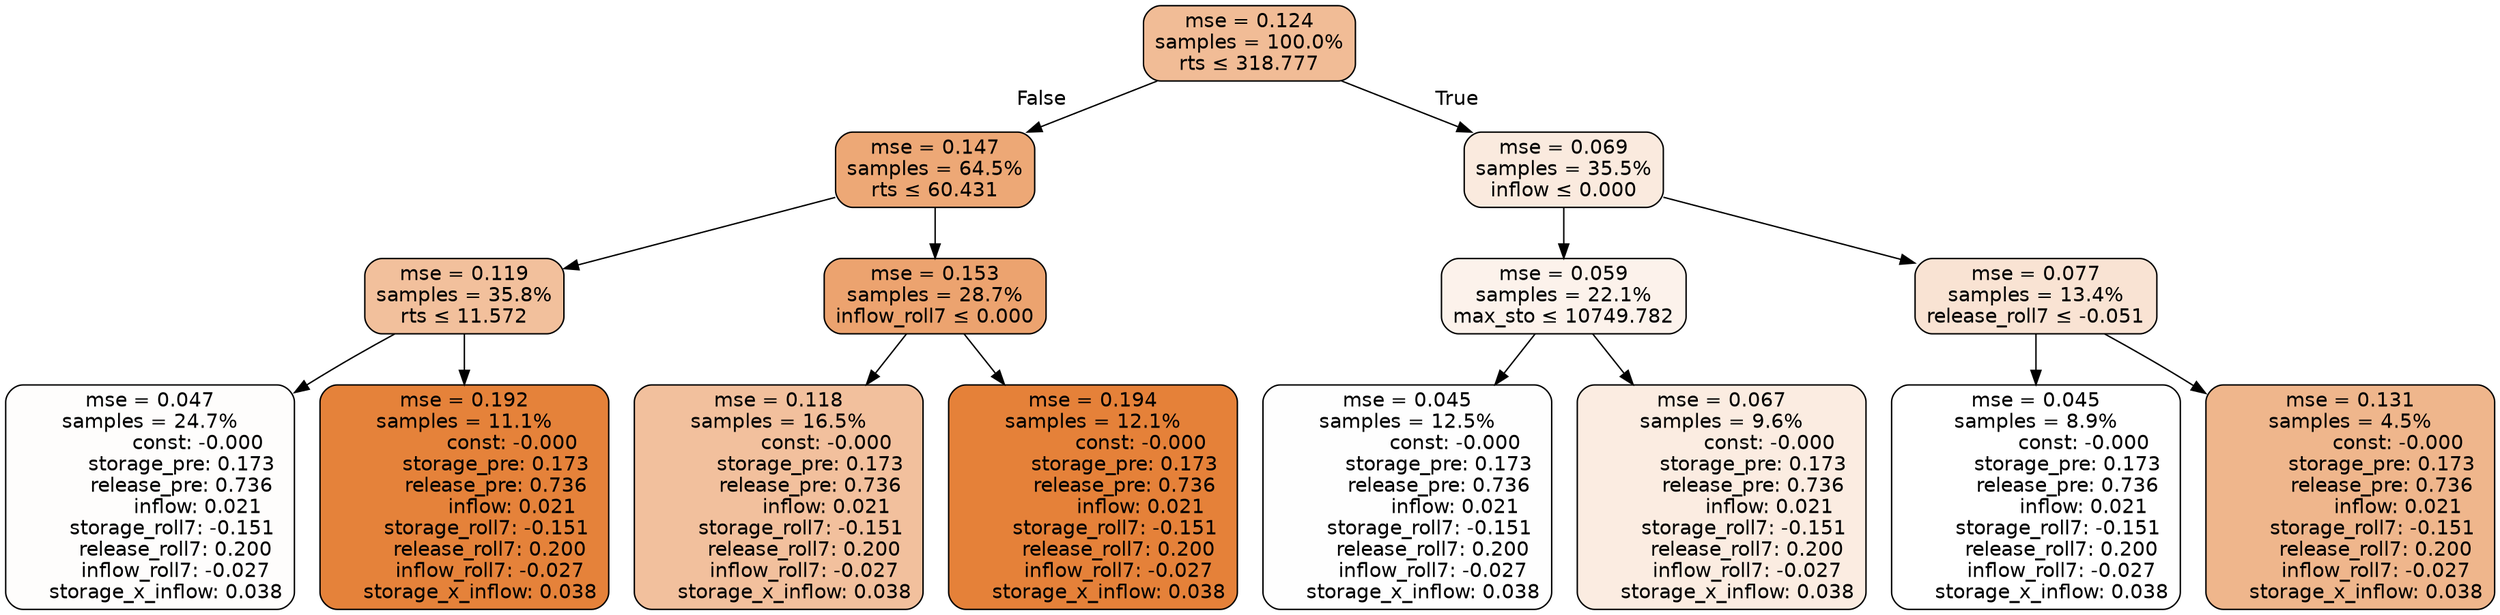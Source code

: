 digraph tree {
node [shape=rectangle, style="filled, rounded", color="black", fontname=helvetica] ;
edge [fontname=helvetica] ;
	"0" [label="mse = 0.124
samples = 100.0%
rts &le; 318.777", fillcolor="#f1bc96"]
	"1" [label="mse = 0.147
samples = 64.5%
rts &le; 60.431", fillcolor="#eda876"]
	"2" [label="mse = 0.119
samples = 35.8%
rts &le; 11.572", fillcolor="#f2c09c"]
	"3" [label="mse = 0.047
samples = 24.7%
               const: -0.000
          storage_pre: 0.173
          release_pre: 0.736
               inflow: 0.021
       storage_roll7: -0.151
        release_roll7: 0.200
        inflow_roll7: -0.027
     storage_x_inflow: 0.038", fillcolor="#fefdfc"]
	"4" [label="mse = 0.192
samples = 11.1%
               const: -0.000
          storage_pre: 0.173
          release_pre: 0.736
               inflow: 0.021
       storage_roll7: -0.151
        release_roll7: 0.200
        inflow_roll7: -0.027
     storage_x_inflow: 0.038", fillcolor="#e5823a"]
	"5" [label="mse = 0.153
samples = 28.7%
inflow_roll7 &le; 0.000", fillcolor="#eca36f"]
	"6" [label="mse = 0.118
samples = 16.5%
               const: -0.000
          storage_pre: 0.173
          release_pre: 0.736
               inflow: 0.021
       storage_roll7: -0.151
        release_roll7: 0.200
        inflow_roll7: -0.027
     storage_x_inflow: 0.038", fillcolor="#f2c09d"]
	"7" [label="mse = 0.194
samples = 12.1%
               const: -0.000
          storage_pre: 0.173
          release_pre: 0.736
               inflow: 0.021
       storage_roll7: -0.151
        release_roll7: 0.200
        inflow_roll7: -0.027
     storage_x_inflow: 0.038", fillcolor="#e58139"]
	"8" [label="mse = 0.069
samples = 35.5%
inflow &le; 0.000", fillcolor="#faeade"]
	"9" [label="mse = 0.059
samples = 22.1%
max_sto &le; 10749.782", fillcolor="#fcf2eb"]
	"10" [label="mse = 0.045
samples = 12.5%
               const: -0.000
          storage_pre: 0.173
          release_pre: 0.736
               inflow: 0.021
       storage_roll7: -0.151
        release_roll7: 0.200
        inflow_roll7: -0.027
     storage_x_inflow: 0.038", fillcolor="#fefefe"]
	"11" [label="mse = 0.067
samples = 9.6%
               const: -0.000
          storage_pre: 0.173
          release_pre: 0.736
               inflow: 0.021
       storage_roll7: -0.151
        release_roll7: 0.200
        inflow_roll7: -0.027
     storage_x_inflow: 0.038", fillcolor="#fbece1"]
	"12" [label="mse = 0.077
samples = 13.4%
release_roll7 &le; -0.051", fillcolor="#f9e3d3"]
	"13" [label="mse = 0.045
samples = 8.9%
               const: -0.000
          storage_pre: 0.173
          release_pre: 0.736
               inflow: 0.021
       storage_roll7: -0.151
        release_roll7: 0.200
        inflow_roll7: -0.027
     storage_x_inflow: 0.038", fillcolor="#ffffff"]
	"14" [label="mse = 0.131
samples = 4.5%
               const: -0.000
          storage_pre: 0.173
          release_pre: 0.736
               inflow: 0.021
       storage_roll7: -0.151
        release_roll7: 0.200
        inflow_roll7: -0.027
     storage_x_inflow: 0.038", fillcolor="#efb68c"]

	"0" -> "1" [labeldistance=2.5, labelangle=45, headlabel="False"]
	"1" -> "2"
	"2" -> "3"
	"2" -> "4"
	"1" -> "5"
	"5" -> "6"
	"5" -> "7"
	"0" -> "8" [labeldistance=2.5, labelangle=-45, headlabel="True"]
	"8" -> "9"
	"9" -> "10"
	"9" -> "11"
	"8" -> "12"
	"12" -> "13"
	"12" -> "14"
}